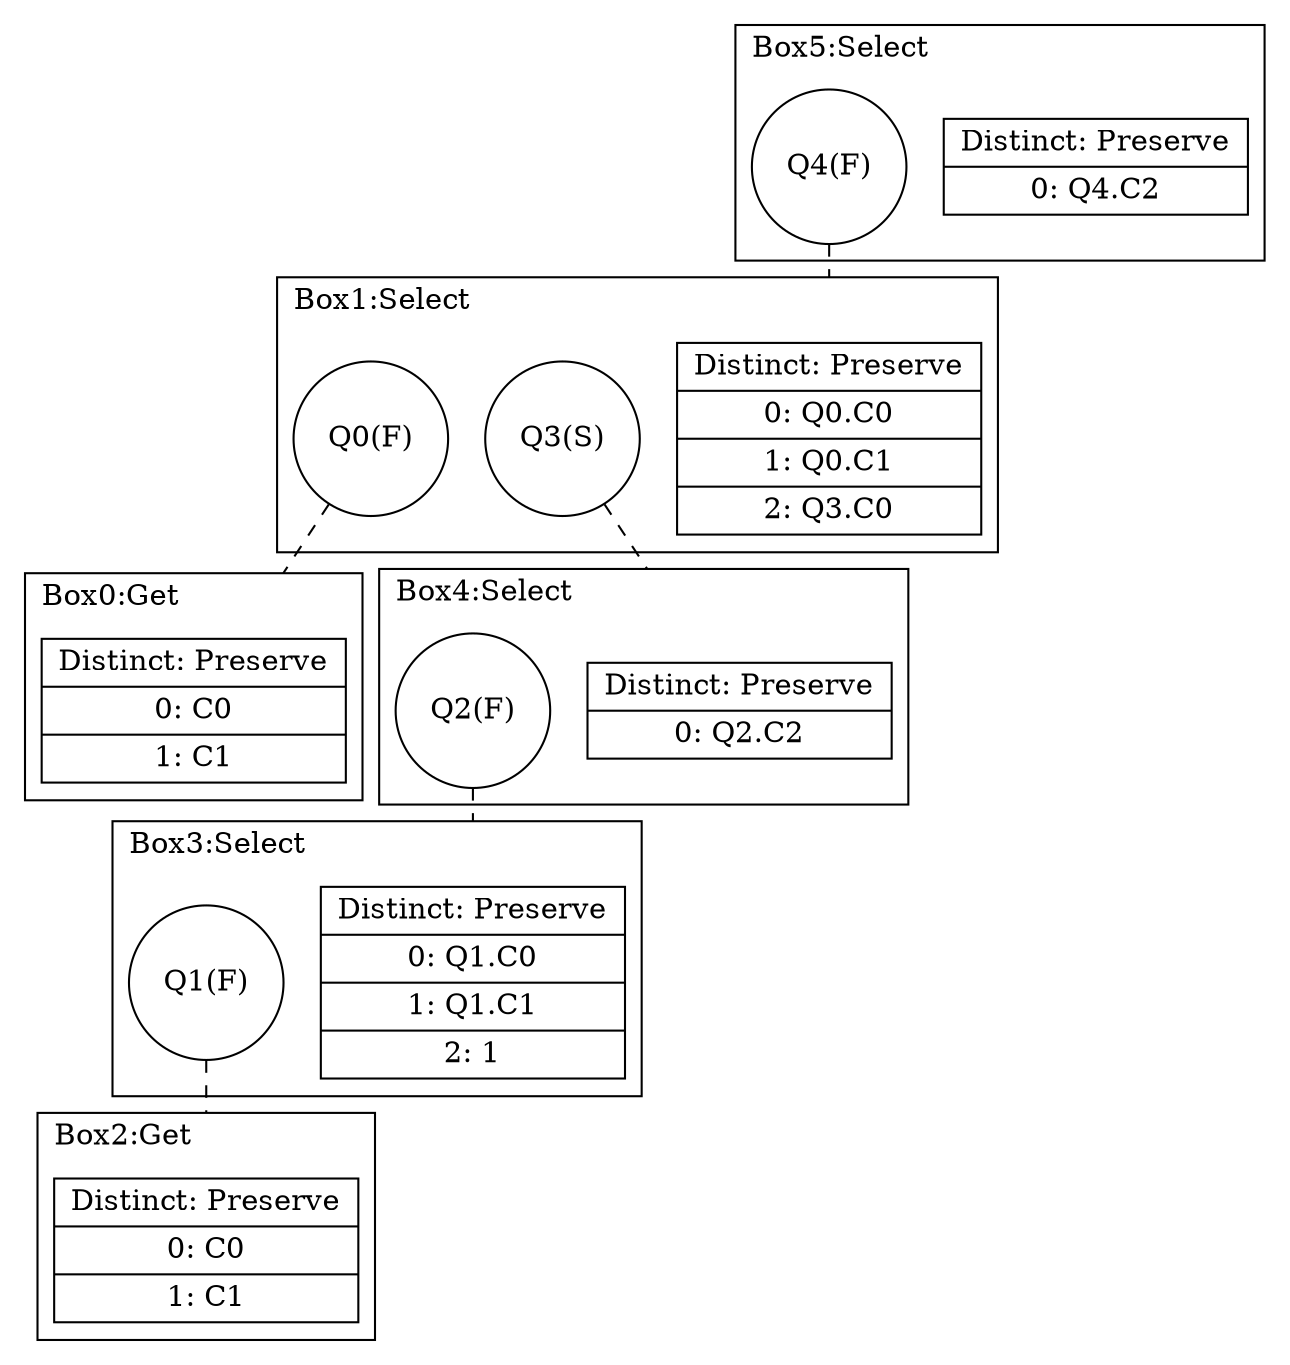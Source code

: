 digraph G {
    compound = true
    labeljust = l
    label = ""
    node [ shape = box ]
    subgraph cluster5 {
        label = "Box5:Select"
        boxhead5 [ shape = record, label = "{ Distinct: Preserve| 0: Q4.C2 }" ]
        {
            rank = same
            node [ shape = circle ]
            Q4 [ label = "Q4(F)" ]
        }
    }
    subgraph cluster1 {
        label = "Box1:Select"
        boxhead1 [ shape = record, label = "{ Distinct: Preserve| 0: Q0.C0| 1: Q0.C1| 2: Q3.C0 }" ]
        {
            rank = same
            node [ shape = circle ]
            Q0 [ label = "Q0(F)" ]
            Q3 [ label = "Q3(S)" ]
        }
    }
    subgraph cluster0 {
        label = "Box0:Get"
        boxhead0 [ shape = record, label = "{ Distinct: Preserve| 0: C0| 1: C1 }" ]
        {
            rank = same
        }
    }
    subgraph cluster4 {
        label = "Box4:Select"
        boxhead4 [ shape = record, label = "{ Distinct: Preserve| 0: Q2.C2 }" ]
        {
            rank = same
            node [ shape = circle ]
            Q2 [ label = "Q2(F)" ]
        }
    }
    subgraph cluster3 {
        label = "Box3:Select"
        boxhead3 [ shape = record, label = "{ Distinct: Preserve| 0: Q1.C0| 1: Q1.C1| 2: 1 }" ]
        {
            rank = same
            node [ shape = circle ]
            Q1 [ label = "Q1(F)" ]
        }
    }
    subgraph cluster2 {
        label = "Box2:Get"
        boxhead2 [ shape = record, label = "{ Distinct: Preserve| 0: C0| 1: C1 }" ]
        {
            rank = same
        }
    }
    edge [ arrowhead = none, style = dashed ]
    Q4 -> boxhead1 [ lhead = cluster1 ]
    Q0 -> boxhead0 [ lhead = cluster0 ]
    Q3 -> boxhead4 [ lhead = cluster4 ]
    Q2 -> boxhead3 [ lhead = cluster3 ]
    Q1 -> boxhead2 [ lhead = cluster2 ]
}
